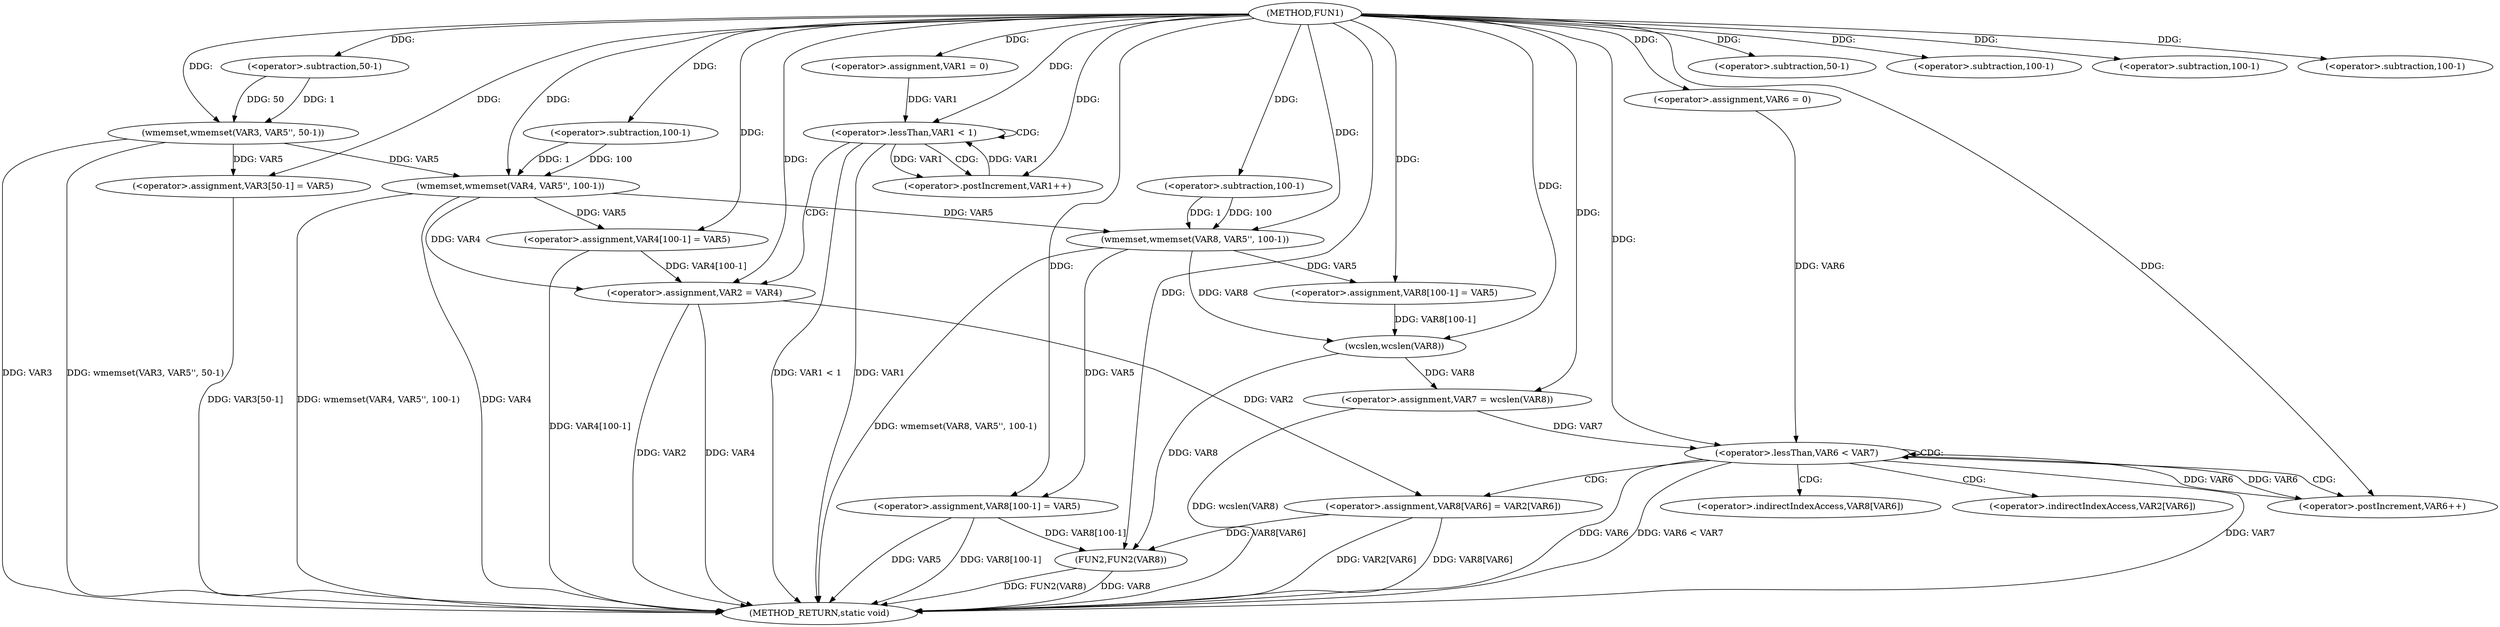 digraph FUN1 {  
"1000100" [label = "(METHOD,FUN1)" ]
"1000192" [label = "(METHOD_RETURN,static void)" ]
"1000106" [label = "(wmemset,wmemset(VAR3, VAR5'', 50-1))" ]
"1000109" [label = "(<operator>.subtraction,50-1)" ]
"1000112" [label = "(<operator>.assignment,VAR3[50-1] = VAR5)" ]
"1000115" [label = "(<operator>.subtraction,50-1)" ]
"1000119" [label = "(wmemset,wmemset(VAR4, VAR5'', 100-1))" ]
"1000122" [label = "(<operator>.subtraction,100-1)" ]
"1000125" [label = "(<operator>.assignment,VAR4[100-1] = VAR5)" ]
"1000128" [label = "(<operator>.subtraction,100-1)" ]
"1000133" [label = "(<operator>.assignment,VAR1 = 0)" ]
"1000136" [label = "(<operator>.lessThan,VAR1 < 1)" ]
"1000139" [label = "(<operator>.postIncrement,VAR1++)" ]
"1000142" [label = "(<operator>.assignment,VAR2 = VAR4)" ]
"1000149" [label = "(wmemset,wmemset(VAR8, VAR5'', 100-1))" ]
"1000152" [label = "(<operator>.subtraction,100-1)" ]
"1000155" [label = "(<operator>.assignment,VAR8[100-1] = VAR5)" ]
"1000158" [label = "(<operator>.subtraction,100-1)" ]
"1000162" [label = "(<operator>.assignment,VAR7 = wcslen(VAR8))" ]
"1000164" [label = "(wcslen,wcslen(VAR8))" ]
"1000167" [label = "(<operator>.assignment,VAR6 = 0)" ]
"1000170" [label = "(<operator>.lessThan,VAR6 < VAR7)" ]
"1000173" [label = "(<operator>.postIncrement,VAR6++)" ]
"1000176" [label = "(<operator>.assignment,VAR8[VAR6] = VAR2[VAR6])" ]
"1000183" [label = "(<operator>.assignment,VAR8[100-1] = VAR5)" ]
"1000186" [label = "(<operator>.subtraction,100-1)" ]
"1000190" [label = "(FUN2,FUN2(VAR8))" ]
"1000177" [label = "(<operator>.indirectIndexAccess,VAR8[VAR6])" ]
"1000180" [label = "(<operator>.indirectIndexAccess,VAR2[VAR6])" ]
  "1000106" -> "1000192"  [ label = "DDG: VAR3"] 
  "1000190" -> "1000192"  [ label = "DDG: FUN2(VAR8)"] 
  "1000183" -> "1000192"  [ label = "DDG: VAR5"] 
  "1000183" -> "1000192"  [ label = "DDG: VAR8[100-1]"] 
  "1000119" -> "1000192"  [ label = "DDG: wmemset(VAR4, VAR5'', 100-1)"] 
  "1000162" -> "1000192"  [ label = "DDG: wcslen(VAR8)"] 
  "1000125" -> "1000192"  [ label = "DDG: VAR4[100-1]"] 
  "1000170" -> "1000192"  [ label = "DDG: VAR7"] 
  "1000142" -> "1000192"  [ label = "DDG: VAR4"] 
  "1000190" -> "1000192"  [ label = "DDG: VAR8"] 
  "1000176" -> "1000192"  [ label = "DDG: VAR2[VAR6]"] 
  "1000149" -> "1000192"  [ label = "DDG: wmemset(VAR8, VAR5'', 100-1)"] 
  "1000112" -> "1000192"  [ label = "DDG: VAR3[50-1]"] 
  "1000119" -> "1000192"  [ label = "DDG: VAR4"] 
  "1000142" -> "1000192"  [ label = "DDG: VAR2"] 
  "1000136" -> "1000192"  [ label = "DDG: VAR1 < 1"] 
  "1000170" -> "1000192"  [ label = "DDG: VAR6"] 
  "1000176" -> "1000192"  [ label = "DDG: VAR8[VAR6]"] 
  "1000170" -> "1000192"  [ label = "DDG: VAR6 < VAR7"] 
  "1000136" -> "1000192"  [ label = "DDG: VAR1"] 
  "1000106" -> "1000192"  [ label = "DDG: wmemset(VAR3, VAR5'', 50-1)"] 
  "1000100" -> "1000106"  [ label = "DDG: "] 
  "1000109" -> "1000106"  [ label = "DDG: 50"] 
  "1000109" -> "1000106"  [ label = "DDG: 1"] 
  "1000100" -> "1000109"  [ label = "DDG: "] 
  "1000106" -> "1000112"  [ label = "DDG: VAR5"] 
  "1000100" -> "1000112"  [ label = "DDG: "] 
  "1000100" -> "1000115"  [ label = "DDG: "] 
  "1000100" -> "1000119"  [ label = "DDG: "] 
  "1000106" -> "1000119"  [ label = "DDG: VAR5"] 
  "1000122" -> "1000119"  [ label = "DDG: 100"] 
  "1000122" -> "1000119"  [ label = "DDG: 1"] 
  "1000100" -> "1000122"  [ label = "DDG: "] 
  "1000119" -> "1000125"  [ label = "DDG: VAR5"] 
  "1000100" -> "1000125"  [ label = "DDG: "] 
  "1000100" -> "1000128"  [ label = "DDG: "] 
  "1000100" -> "1000133"  [ label = "DDG: "] 
  "1000139" -> "1000136"  [ label = "DDG: VAR1"] 
  "1000133" -> "1000136"  [ label = "DDG: VAR1"] 
  "1000100" -> "1000136"  [ label = "DDG: "] 
  "1000136" -> "1000139"  [ label = "DDG: VAR1"] 
  "1000100" -> "1000139"  [ label = "DDG: "] 
  "1000125" -> "1000142"  [ label = "DDG: VAR4[100-1]"] 
  "1000119" -> "1000142"  [ label = "DDG: VAR4"] 
  "1000100" -> "1000142"  [ label = "DDG: "] 
  "1000100" -> "1000149"  [ label = "DDG: "] 
  "1000119" -> "1000149"  [ label = "DDG: VAR5"] 
  "1000152" -> "1000149"  [ label = "DDG: 100"] 
  "1000152" -> "1000149"  [ label = "DDG: 1"] 
  "1000100" -> "1000152"  [ label = "DDG: "] 
  "1000149" -> "1000155"  [ label = "DDG: VAR5"] 
  "1000100" -> "1000155"  [ label = "DDG: "] 
  "1000100" -> "1000158"  [ label = "DDG: "] 
  "1000164" -> "1000162"  [ label = "DDG: VAR8"] 
  "1000100" -> "1000162"  [ label = "DDG: "] 
  "1000149" -> "1000164"  [ label = "DDG: VAR8"] 
  "1000155" -> "1000164"  [ label = "DDG: VAR8[100-1]"] 
  "1000100" -> "1000164"  [ label = "DDG: "] 
  "1000100" -> "1000167"  [ label = "DDG: "] 
  "1000167" -> "1000170"  [ label = "DDG: VAR6"] 
  "1000173" -> "1000170"  [ label = "DDG: VAR6"] 
  "1000100" -> "1000170"  [ label = "DDG: "] 
  "1000162" -> "1000170"  [ label = "DDG: VAR7"] 
  "1000170" -> "1000173"  [ label = "DDG: VAR6"] 
  "1000100" -> "1000173"  [ label = "DDG: "] 
  "1000142" -> "1000176"  [ label = "DDG: VAR2"] 
  "1000100" -> "1000183"  [ label = "DDG: "] 
  "1000149" -> "1000183"  [ label = "DDG: VAR5"] 
  "1000100" -> "1000186"  [ label = "DDG: "] 
  "1000183" -> "1000190"  [ label = "DDG: VAR8[100-1]"] 
  "1000176" -> "1000190"  [ label = "DDG: VAR8[VAR6]"] 
  "1000164" -> "1000190"  [ label = "DDG: VAR8"] 
  "1000100" -> "1000190"  [ label = "DDG: "] 
  "1000136" -> "1000142"  [ label = "CDG: "] 
  "1000136" -> "1000139"  [ label = "CDG: "] 
  "1000136" -> "1000136"  [ label = "CDG: "] 
  "1000170" -> "1000170"  [ label = "CDG: "] 
  "1000170" -> "1000180"  [ label = "CDG: "] 
  "1000170" -> "1000176"  [ label = "CDG: "] 
  "1000170" -> "1000177"  [ label = "CDG: "] 
  "1000170" -> "1000173"  [ label = "CDG: "] 
}

